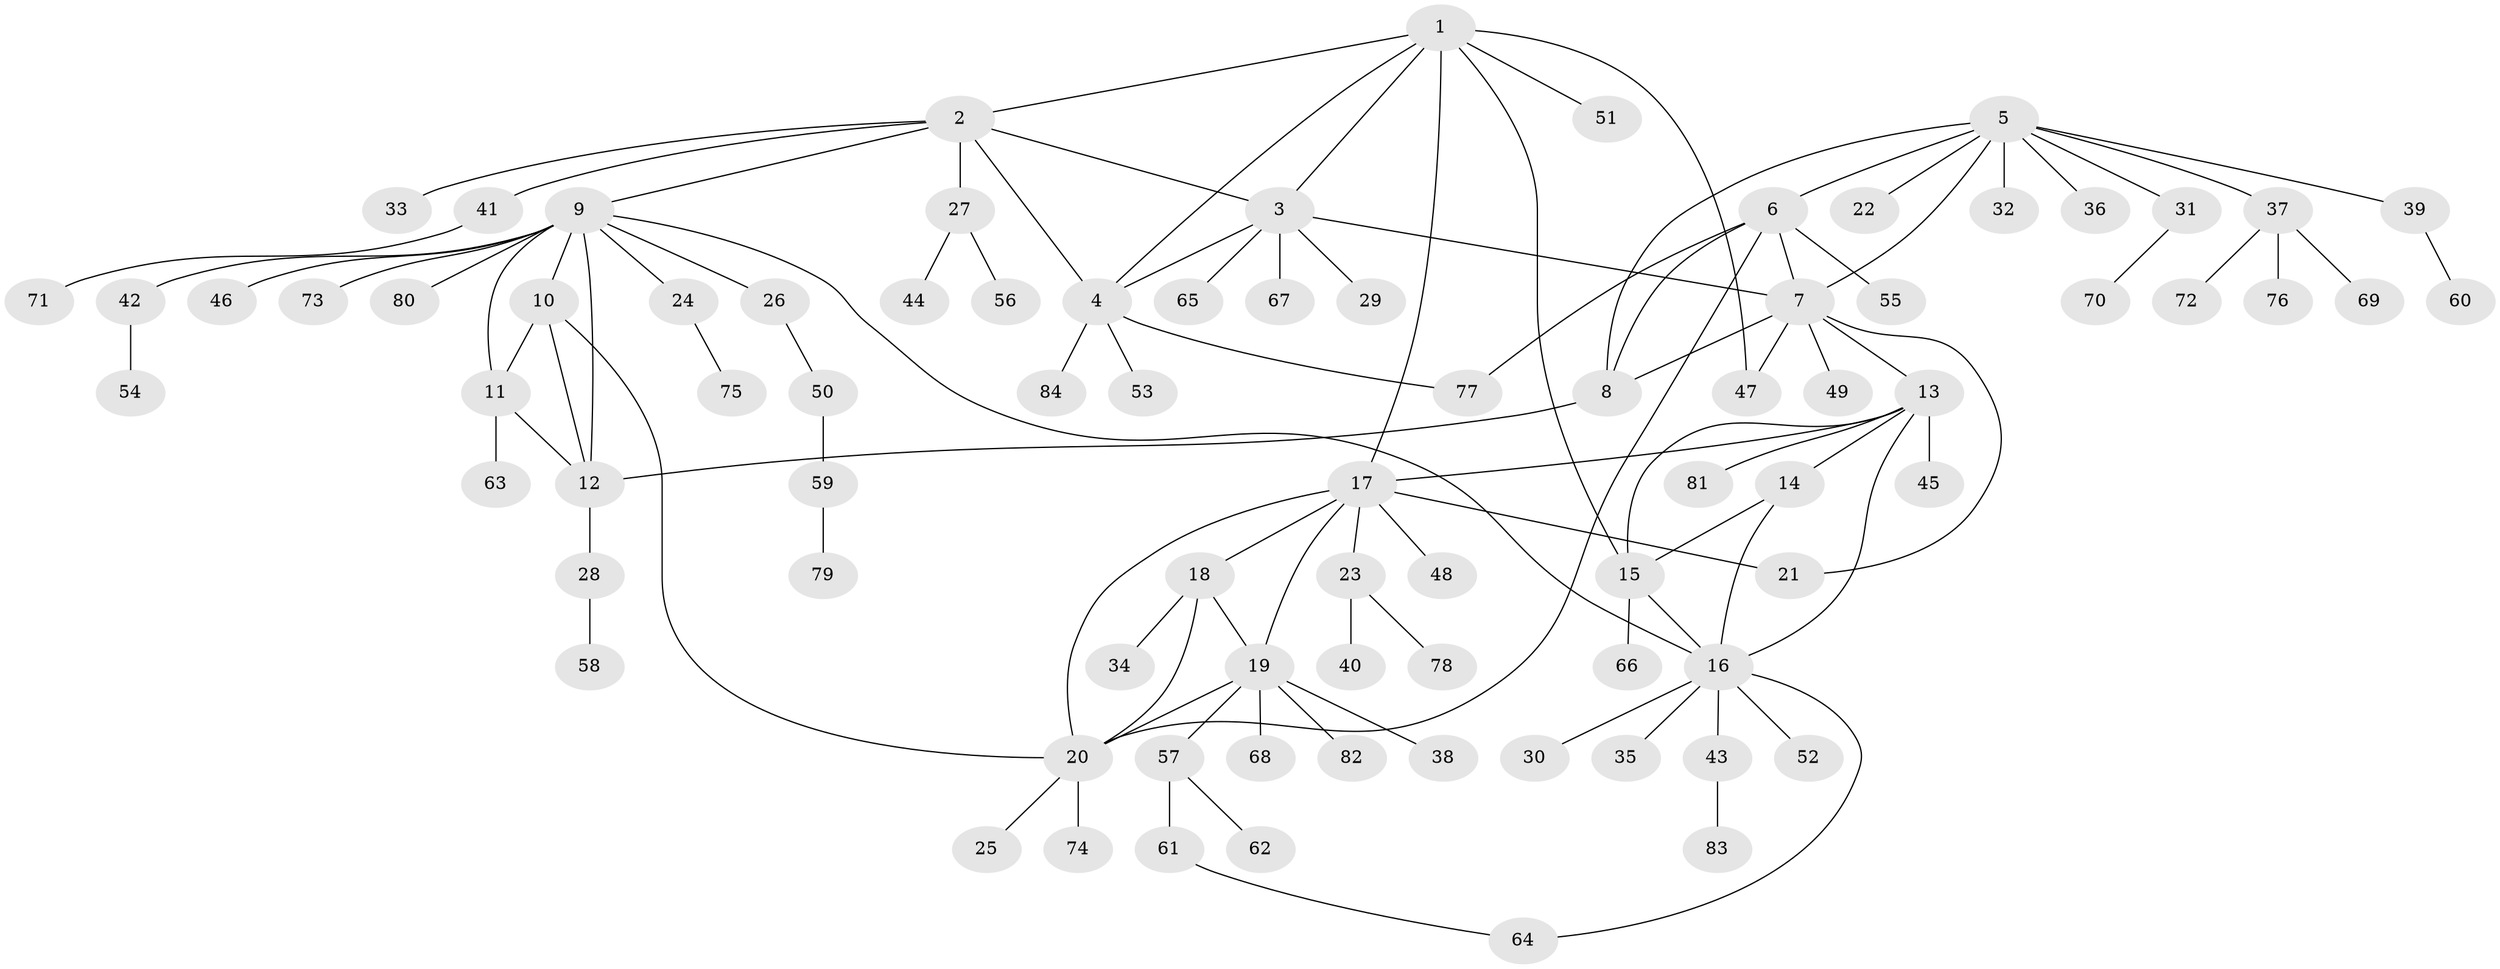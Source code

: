 // Generated by graph-tools (version 1.1) at 2025/11/02/27/25 16:11:34]
// undirected, 84 vertices, 108 edges
graph export_dot {
graph [start="1"]
  node [color=gray90,style=filled];
  1;
  2;
  3;
  4;
  5;
  6;
  7;
  8;
  9;
  10;
  11;
  12;
  13;
  14;
  15;
  16;
  17;
  18;
  19;
  20;
  21;
  22;
  23;
  24;
  25;
  26;
  27;
  28;
  29;
  30;
  31;
  32;
  33;
  34;
  35;
  36;
  37;
  38;
  39;
  40;
  41;
  42;
  43;
  44;
  45;
  46;
  47;
  48;
  49;
  50;
  51;
  52;
  53;
  54;
  55;
  56;
  57;
  58;
  59;
  60;
  61;
  62;
  63;
  64;
  65;
  66;
  67;
  68;
  69;
  70;
  71;
  72;
  73;
  74;
  75;
  76;
  77;
  78;
  79;
  80;
  81;
  82;
  83;
  84;
  1 -- 2;
  1 -- 3;
  1 -- 4;
  1 -- 15;
  1 -- 17;
  1 -- 47;
  1 -- 51;
  2 -- 3;
  2 -- 4;
  2 -- 9;
  2 -- 27;
  2 -- 33;
  2 -- 41;
  3 -- 4;
  3 -- 7;
  3 -- 29;
  3 -- 65;
  3 -- 67;
  4 -- 53;
  4 -- 77;
  4 -- 84;
  5 -- 6;
  5 -- 7;
  5 -- 8;
  5 -- 22;
  5 -- 31;
  5 -- 32;
  5 -- 36;
  5 -- 37;
  5 -- 39;
  6 -- 7;
  6 -- 8;
  6 -- 20;
  6 -- 55;
  6 -- 77;
  7 -- 8;
  7 -- 13;
  7 -- 21;
  7 -- 47;
  7 -- 49;
  8 -- 12;
  9 -- 10;
  9 -- 11;
  9 -- 12;
  9 -- 16;
  9 -- 24;
  9 -- 26;
  9 -- 42;
  9 -- 46;
  9 -- 73;
  9 -- 80;
  10 -- 11;
  10 -- 12;
  10 -- 20;
  11 -- 12;
  11 -- 63;
  12 -- 28;
  13 -- 14;
  13 -- 15;
  13 -- 16;
  13 -- 17;
  13 -- 45;
  13 -- 81;
  14 -- 15;
  14 -- 16;
  15 -- 16;
  15 -- 66;
  16 -- 30;
  16 -- 35;
  16 -- 43;
  16 -- 52;
  16 -- 64;
  17 -- 18;
  17 -- 19;
  17 -- 20;
  17 -- 21;
  17 -- 23;
  17 -- 48;
  18 -- 19;
  18 -- 20;
  18 -- 34;
  19 -- 20;
  19 -- 38;
  19 -- 57;
  19 -- 68;
  19 -- 82;
  20 -- 25;
  20 -- 74;
  23 -- 40;
  23 -- 78;
  24 -- 75;
  26 -- 50;
  27 -- 44;
  27 -- 56;
  28 -- 58;
  31 -- 70;
  37 -- 69;
  37 -- 72;
  37 -- 76;
  39 -- 60;
  41 -- 71;
  42 -- 54;
  43 -- 83;
  50 -- 59;
  57 -- 61;
  57 -- 62;
  59 -- 79;
  61 -- 64;
}
